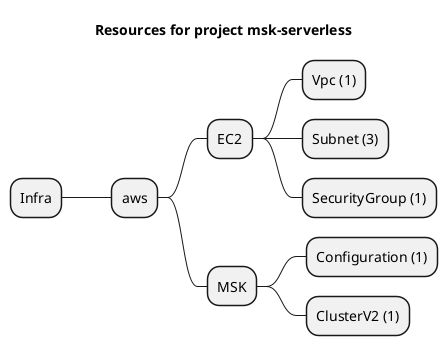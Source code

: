 @startmindmap
title Resources for project msk-serverless
skinparam monochrome true
+ Infra
++ aws
+++ EC2
++++ Vpc (1)
++++ Subnet (3)
++++ SecurityGroup (1)
+++ MSK
++++ Configuration (1)
++++ ClusterV2 (1)
@endmindmap